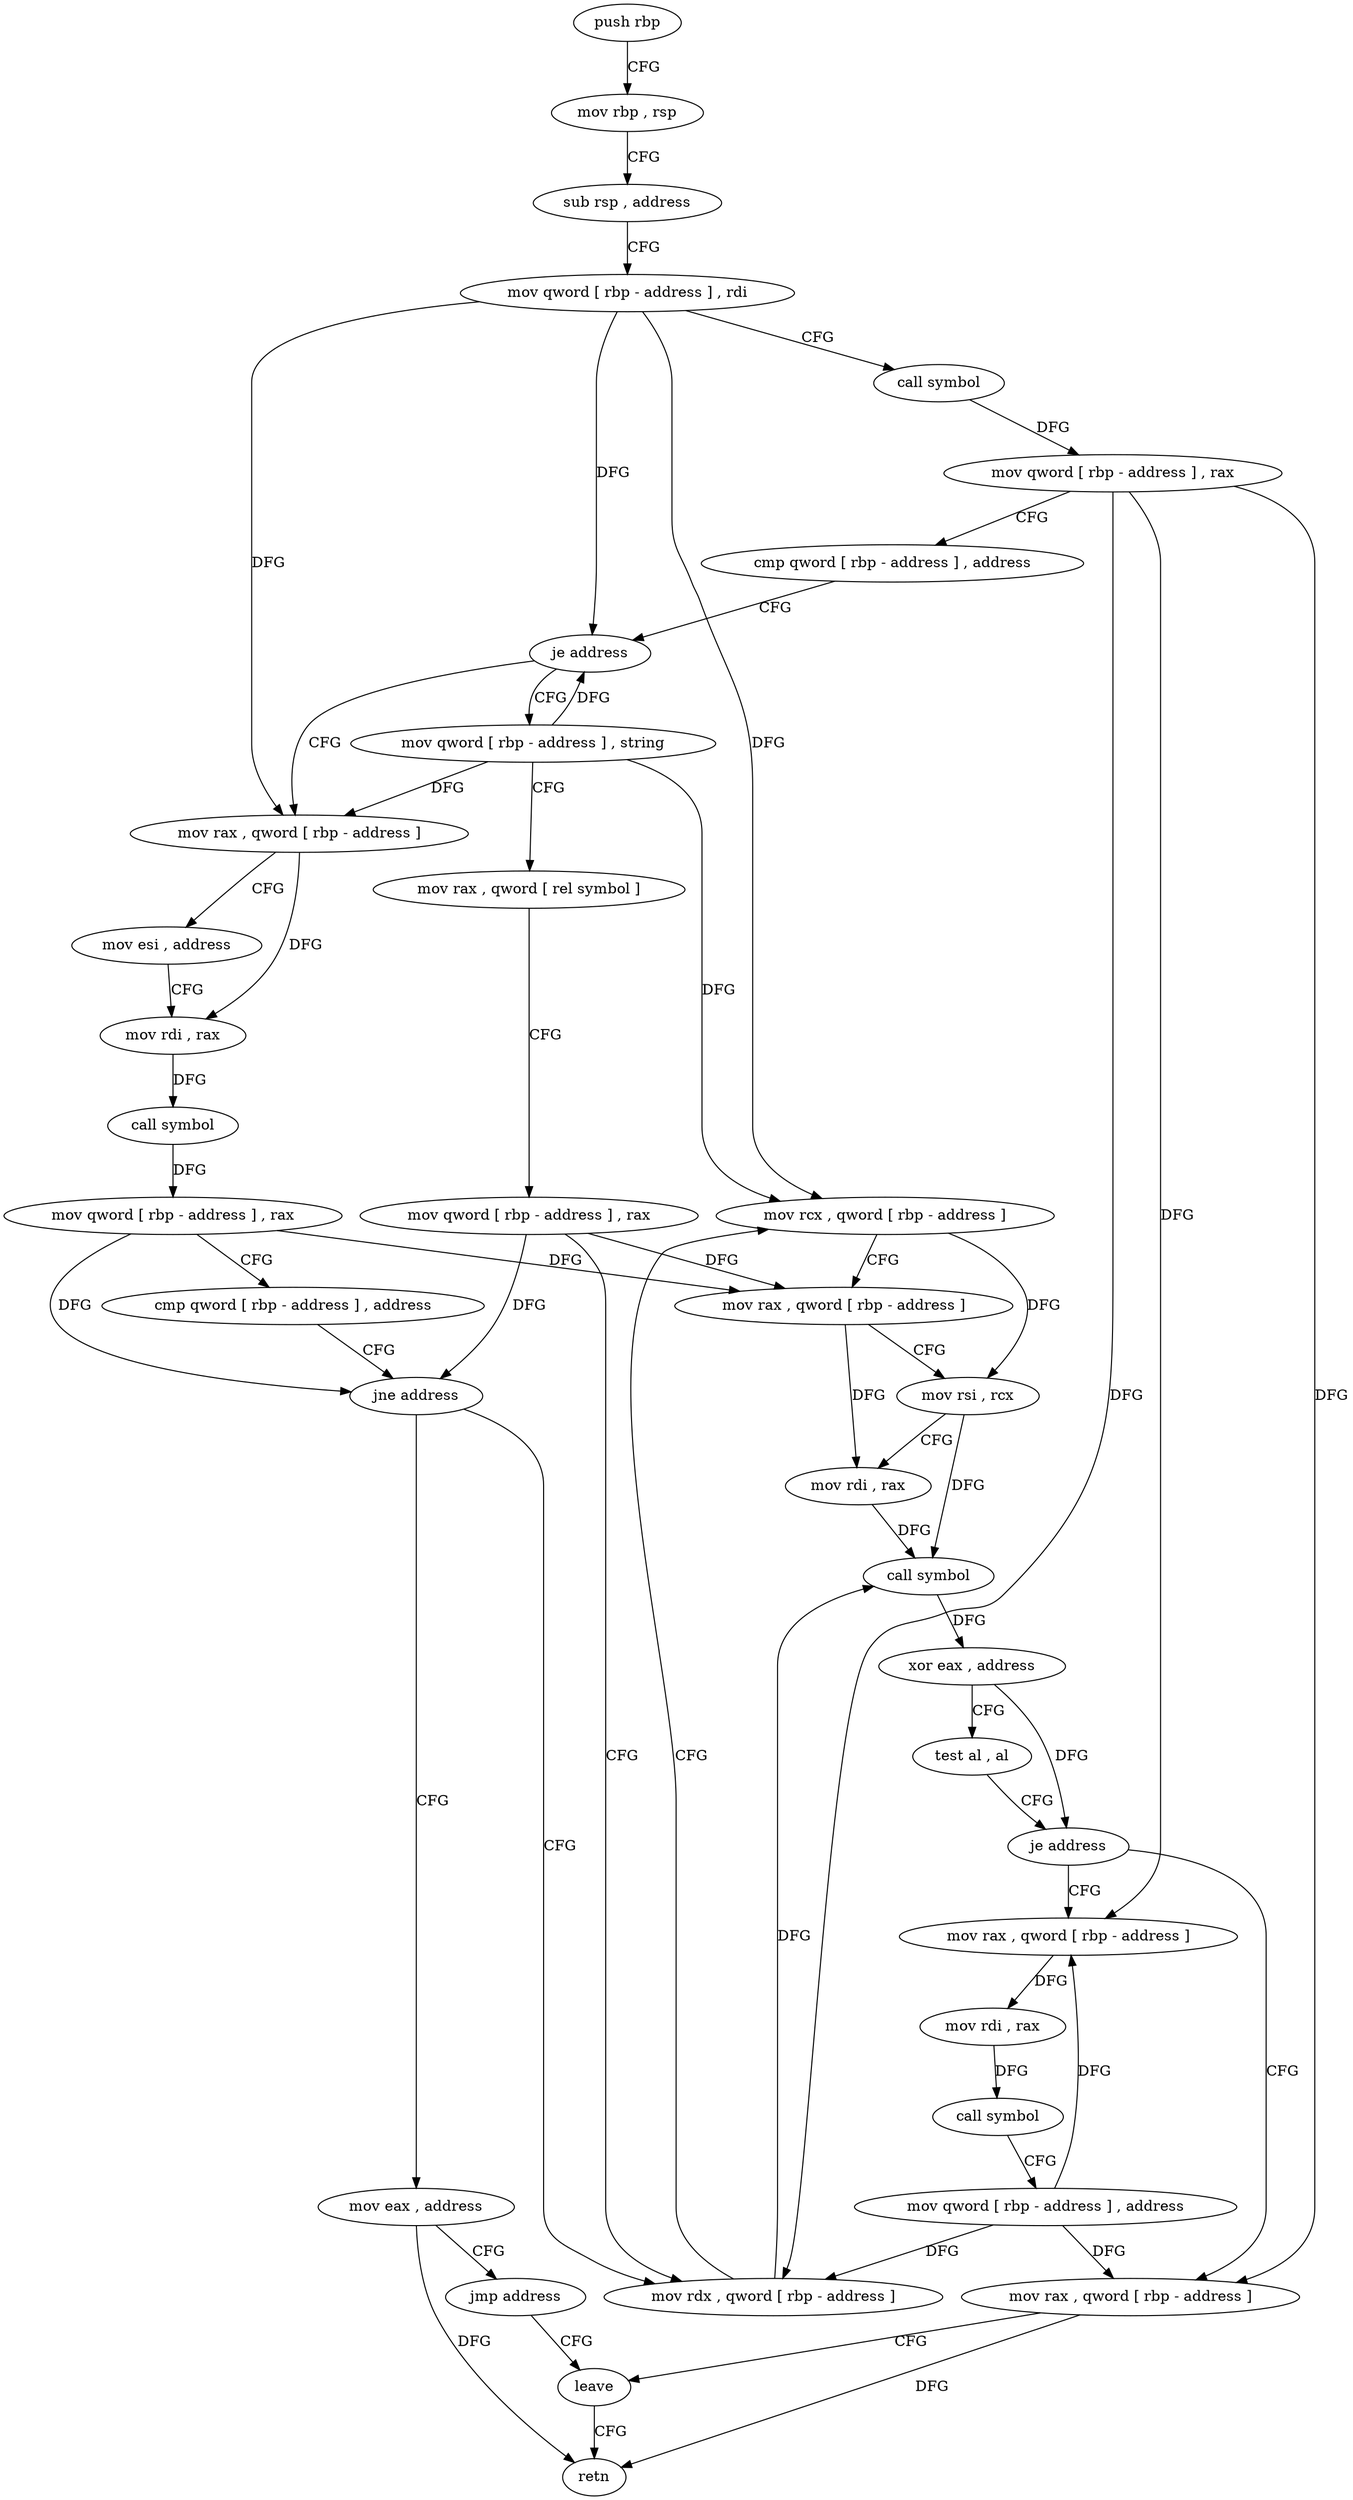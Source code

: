 digraph "func" {
"4216915" [label = "push rbp" ]
"4216916" [label = "mov rbp , rsp" ]
"4216919" [label = "sub rsp , address" ]
"4216923" [label = "mov qword [ rbp - address ] , rdi" ]
"4216927" [label = "call symbol" ]
"4216932" [label = "mov qword [ rbp - address ] , rax" ]
"4216936" [label = "cmp qword [ rbp - address ] , address" ]
"4216941" [label = "je address" ]
"4216978" [label = "mov qword [ rbp - address ] , string" ]
"4216943" [label = "mov rax , qword [ rbp - address ]" ]
"4216986" [label = "mov rax , qword [ rel symbol ]" ]
"4216993" [label = "mov qword [ rbp - address ] , rax" ]
"4216997" [label = "mov rdx , qword [ rbp - address ]" ]
"4216947" [label = "mov esi , address" ]
"4216952" [label = "mov rdi , rax" ]
"4216955" [label = "call symbol" ]
"4216960" [label = "mov qword [ rbp - address ] , rax" ]
"4216964" [label = "cmp qword [ rbp - address ] , address" ]
"4216969" [label = "jne address" ]
"4216971" [label = "mov eax , address" ]
"4217047" [label = "mov rax , qword [ rbp - address ]" ]
"4217051" [label = "leave" ]
"4217027" [label = "mov rax , qword [ rbp - address ]" ]
"4217031" [label = "mov rdi , rax" ]
"4217034" [label = "call symbol" ]
"4217039" [label = "mov qword [ rbp - address ] , address" ]
"4217001" [label = "mov rcx , qword [ rbp - address ]" ]
"4217005" [label = "mov rax , qword [ rbp - address ]" ]
"4217009" [label = "mov rsi , rcx" ]
"4217012" [label = "mov rdi , rax" ]
"4217015" [label = "call symbol" ]
"4217020" [label = "xor eax , address" ]
"4217023" [label = "test al , al" ]
"4217025" [label = "je address" ]
"4216976" [label = "jmp address" ]
"4217052" [label = "retn" ]
"4216915" -> "4216916" [ label = "CFG" ]
"4216916" -> "4216919" [ label = "CFG" ]
"4216919" -> "4216923" [ label = "CFG" ]
"4216923" -> "4216927" [ label = "CFG" ]
"4216923" -> "4216941" [ label = "DFG" ]
"4216923" -> "4216943" [ label = "DFG" ]
"4216923" -> "4217001" [ label = "DFG" ]
"4216927" -> "4216932" [ label = "DFG" ]
"4216932" -> "4216936" [ label = "CFG" ]
"4216932" -> "4216997" [ label = "DFG" ]
"4216932" -> "4217047" [ label = "DFG" ]
"4216932" -> "4217027" [ label = "DFG" ]
"4216936" -> "4216941" [ label = "CFG" ]
"4216941" -> "4216978" [ label = "CFG" ]
"4216941" -> "4216943" [ label = "CFG" ]
"4216978" -> "4216986" [ label = "CFG" ]
"4216978" -> "4216941" [ label = "DFG" ]
"4216978" -> "4216943" [ label = "DFG" ]
"4216978" -> "4217001" [ label = "DFG" ]
"4216943" -> "4216947" [ label = "CFG" ]
"4216943" -> "4216952" [ label = "DFG" ]
"4216986" -> "4216993" [ label = "CFG" ]
"4216993" -> "4216997" [ label = "CFG" ]
"4216993" -> "4216969" [ label = "DFG" ]
"4216993" -> "4217005" [ label = "DFG" ]
"4216997" -> "4217001" [ label = "CFG" ]
"4216997" -> "4217015" [ label = "DFG" ]
"4216947" -> "4216952" [ label = "CFG" ]
"4216952" -> "4216955" [ label = "DFG" ]
"4216955" -> "4216960" [ label = "DFG" ]
"4216960" -> "4216964" [ label = "CFG" ]
"4216960" -> "4216969" [ label = "DFG" ]
"4216960" -> "4217005" [ label = "DFG" ]
"4216964" -> "4216969" [ label = "CFG" ]
"4216969" -> "4216997" [ label = "CFG" ]
"4216969" -> "4216971" [ label = "CFG" ]
"4216971" -> "4216976" [ label = "CFG" ]
"4216971" -> "4217052" [ label = "DFG" ]
"4217047" -> "4217051" [ label = "CFG" ]
"4217047" -> "4217052" [ label = "DFG" ]
"4217051" -> "4217052" [ label = "CFG" ]
"4217027" -> "4217031" [ label = "DFG" ]
"4217031" -> "4217034" [ label = "DFG" ]
"4217034" -> "4217039" [ label = "CFG" ]
"4217039" -> "4217047" [ label = "DFG" ]
"4217039" -> "4216997" [ label = "DFG" ]
"4217039" -> "4217027" [ label = "DFG" ]
"4217001" -> "4217005" [ label = "CFG" ]
"4217001" -> "4217009" [ label = "DFG" ]
"4217005" -> "4217009" [ label = "CFG" ]
"4217005" -> "4217012" [ label = "DFG" ]
"4217009" -> "4217012" [ label = "CFG" ]
"4217009" -> "4217015" [ label = "DFG" ]
"4217012" -> "4217015" [ label = "DFG" ]
"4217015" -> "4217020" [ label = "DFG" ]
"4217020" -> "4217023" [ label = "CFG" ]
"4217020" -> "4217025" [ label = "DFG" ]
"4217023" -> "4217025" [ label = "CFG" ]
"4217025" -> "4217047" [ label = "CFG" ]
"4217025" -> "4217027" [ label = "CFG" ]
"4216976" -> "4217051" [ label = "CFG" ]
}
